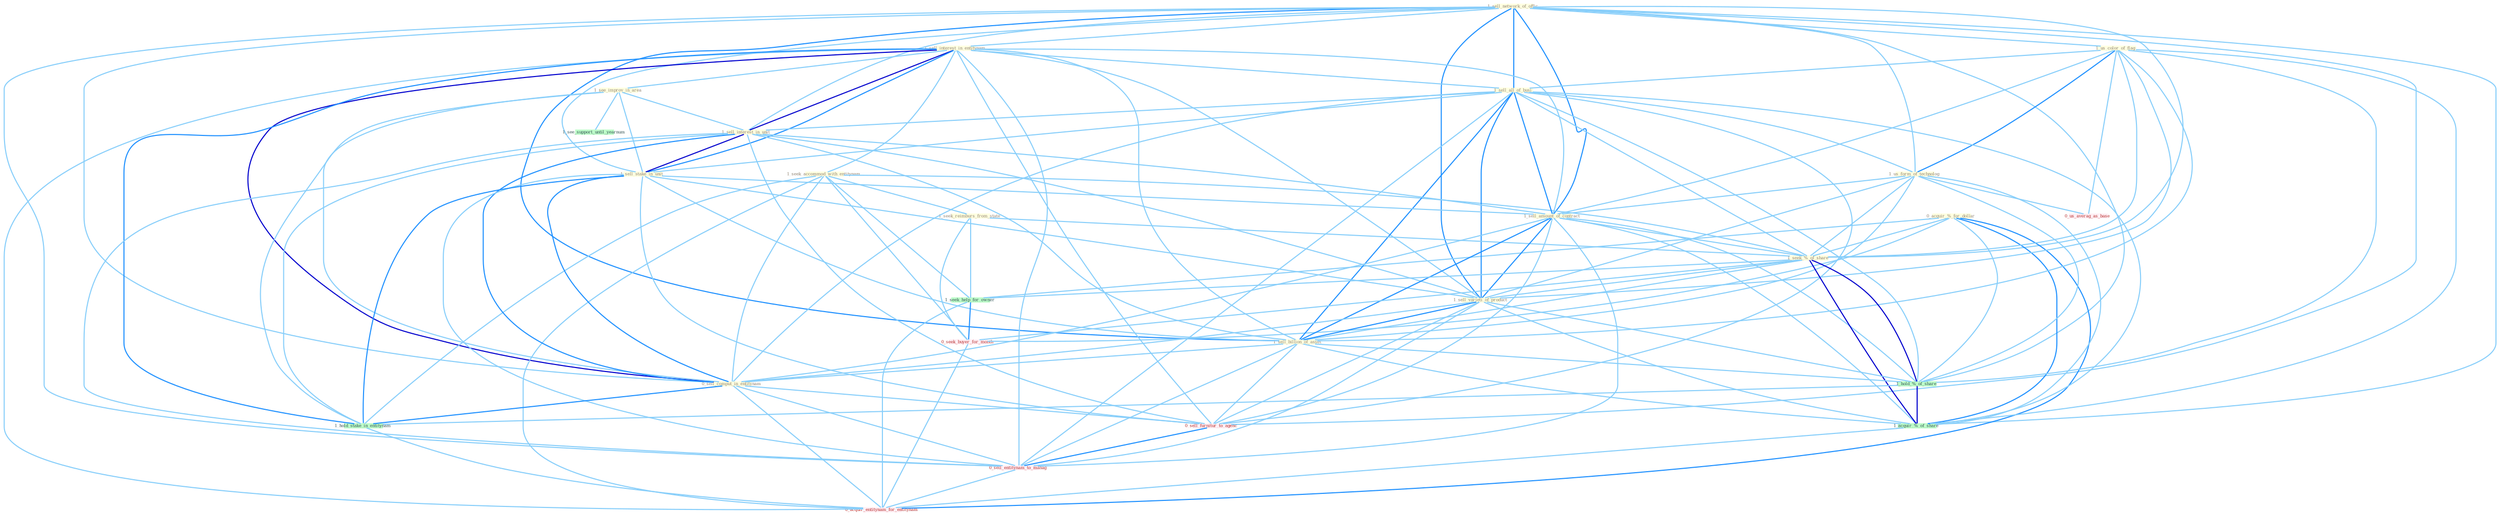 Graph G{ 
    node
    [shape=polygon,style=filled,width=.5,height=.06,color="#BDFCC9",fixedsize=true,fontsize=4,
    fontcolor="#2f4f4f"];
    {node
    [color="#ffffe0", fontcolor="#8b7d6b"] "1_sell_network_of_offic " "1_sell_interest_in_entitynam " "0_acquir_%_for_dollar " "1_see_improv_in_area " "1_seek_accommod_with_entitynam " "1_us_color_of_flag " "1_sell_all_of_busi " "1_sell_interest_in_unit " "1_us_form_of_technolog " "1_seek_reimburs_from_state " "1_sell_stake_in_unit " "1_sell_amount_of_contract " "1_seek_%_of_share " "1_sell_varieti_of_product " "1_sell_billion_of_asset " "0_sell_comput_in_entitynam "}
{node [color="#fff0f5", fontcolor="#b22222"] "0_seek_buyer_for_month " "0_sell_furnitur_to_agenc " "0_us_averag_as_base " "0_sell_entitynam_to_manag " "0_acquir_entitynam_for_entitynam "}
edge [color="#B0E2FF"];

	"1_sell_network_of_offic " -- "1_sell_interest_in_entitynam " [w="1", color="#87cefa" ];
	"1_sell_network_of_offic " -- "1_us_color_of_flag " [w="1", color="#87cefa" ];
	"1_sell_network_of_offic " -- "1_sell_all_of_busi " [w="2", color="#1e90ff" , len=0.8];
	"1_sell_network_of_offic " -- "1_sell_interest_in_unit " [w="1", color="#87cefa" ];
	"1_sell_network_of_offic " -- "1_us_form_of_technolog " [w="1", color="#87cefa" ];
	"1_sell_network_of_offic " -- "1_sell_stake_in_unit " [w="1", color="#87cefa" ];
	"1_sell_network_of_offic " -- "1_sell_amount_of_contract " [w="2", color="#1e90ff" , len=0.8];
	"1_sell_network_of_offic " -- "1_seek_%_of_share " [w="1", color="#87cefa" ];
	"1_sell_network_of_offic " -- "1_sell_varieti_of_product " [w="2", color="#1e90ff" , len=0.8];
	"1_sell_network_of_offic " -- "1_sell_billion_of_asset " [w="2", color="#1e90ff" , len=0.8];
	"1_sell_network_of_offic " -- "0_sell_comput_in_entitynam " [w="1", color="#87cefa" ];
	"1_sell_network_of_offic " -- "1_hold_%_of_share " [w="1", color="#87cefa" ];
	"1_sell_network_of_offic " -- "1_acquir_%_of_share " [w="1", color="#87cefa" ];
	"1_sell_network_of_offic " -- "0_sell_furnitur_to_agenc " [w="1", color="#87cefa" ];
	"1_sell_network_of_offic " -- "0_sell_entitynam_to_manag " [w="1", color="#87cefa" ];
	"1_sell_interest_in_entitynam " -- "1_see_improv_in_area " [w="1", color="#87cefa" ];
	"1_sell_interest_in_entitynam " -- "1_seek_accommod_with_entitynam " [w="1", color="#87cefa" ];
	"1_sell_interest_in_entitynam " -- "1_sell_all_of_busi " [w="1", color="#87cefa" ];
	"1_sell_interest_in_entitynam " -- "1_sell_interest_in_unit " [w="3", color="#0000cd" , len=0.6];
	"1_sell_interest_in_entitynam " -- "1_sell_stake_in_unit " [w="2", color="#1e90ff" , len=0.8];
	"1_sell_interest_in_entitynam " -- "1_sell_amount_of_contract " [w="1", color="#87cefa" ];
	"1_sell_interest_in_entitynam " -- "1_sell_varieti_of_product " [w="1", color="#87cefa" ];
	"1_sell_interest_in_entitynam " -- "1_sell_billion_of_asset " [w="1", color="#87cefa" ];
	"1_sell_interest_in_entitynam " -- "0_sell_comput_in_entitynam " [w="3", color="#0000cd" , len=0.6];
	"1_sell_interest_in_entitynam " -- "1_hold_stake_in_entitynam " [w="2", color="#1e90ff" , len=0.8];
	"1_sell_interest_in_entitynam " -- "0_sell_furnitur_to_agenc " [w="1", color="#87cefa" ];
	"1_sell_interest_in_entitynam " -- "0_sell_entitynam_to_manag " [w="1", color="#87cefa" ];
	"1_sell_interest_in_entitynam " -- "0_acquir_entitynam_for_entitynam " [w="1", color="#87cefa" ];
	"0_acquir_%_for_dollar " -- "1_seek_%_of_share " [w="1", color="#87cefa" ];
	"0_acquir_%_for_dollar " -- "1_hold_%_of_share " [w="1", color="#87cefa" ];
	"0_acquir_%_for_dollar " -- "1_seek_help_for_owner " [w="1", color="#87cefa" ];
	"0_acquir_%_for_dollar " -- "0_seek_buyer_for_month " [w="1", color="#87cefa" ];
	"0_acquir_%_for_dollar " -- "1_acquir_%_of_share " [w="2", color="#1e90ff" , len=0.8];
	"0_acquir_%_for_dollar " -- "0_acquir_entitynam_for_entitynam " [w="2", color="#1e90ff" , len=0.8];
	"1_see_improv_in_area " -- "1_sell_interest_in_unit " [w="1", color="#87cefa" ];
	"1_see_improv_in_area " -- "1_sell_stake_in_unit " [w="1", color="#87cefa" ];
	"1_see_improv_in_area " -- "0_sell_comput_in_entitynam " [w="1", color="#87cefa" ];
	"1_see_improv_in_area " -- "1_hold_stake_in_entitynam " [w="1", color="#87cefa" ];
	"1_see_improv_in_area " -- "1_see_support_until_yearnum " [w="1", color="#87cefa" ];
	"1_seek_accommod_with_entitynam " -- "1_seek_reimburs_from_state " [w="1", color="#87cefa" ];
	"1_seek_accommod_with_entitynam " -- "1_seek_%_of_share " [w="1", color="#87cefa" ];
	"1_seek_accommod_with_entitynam " -- "0_sell_comput_in_entitynam " [w="1", color="#87cefa" ];
	"1_seek_accommod_with_entitynam " -- "1_hold_stake_in_entitynam " [w="1", color="#87cefa" ];
	"1_seek_accommod_with_entitynam " -- "1_seek_help_for_owner " [w="1", color="#87cefa" ];
	"1_seek_accommod_with_entitynam " -- "0_seek_buyer_for_month " [w="1", color="#87cefa" ];
	"1_seek_accommod_with_entitynam " -- "0_acquir_entitynam_for_entitynam " [w="1", color="#87cefa" ];
	"1_us_color_of_flag " -- "1_sell_all_of_busi " [w="1", color="#87cefa" ];
	"1_us_color_of_flag " -- "1_us_form_of_technolog " [w="2", color="#1e90ff" , len=0.8];
	"1_us_color_of_flag " -- "1_sell_amount_of_contract " [w="1", color="#87cefa" ];
	"1_us_color_of_flag " -- "1_seek_%_of_share " [w="1", color="#87cefa" ];
	"1_us_color_of_flag " -- "1_sell_varieti_of_product " [w="1", color="#87cefa" ];
	"1_us_color_of_flag " -- "1_sell_billion_of_asset " [w="1", color="#87cefa" ];
	"1_us_color_of_flag " -- "1_hold_%_of_share " [w="1", color="#87cefa" ];
	"1_us_color_of_flag " -- "1_acquir_%_of_share " [w="1", color="#87cefa" ];
	"1_us_color_of_flag " -- "0_us_averag_as_base " [w="1", color="#87cefa" ];
	"1_sell_all_of_busi " -- "1_sell_interest_in_unit " [w="1", color="#87cefa" ];
	"1_sell_all_of_busi " -- "1_us_form_of_technolog " [w="1", color="#87cefa" ];
	"1_sell_all_of_busi " -- "1_sell_stake_in_unit " [w="1", color="#87cefa" ];
	"1_sell_all_of_busi " -- "1_sell_amount_of_contract " [w="2", color="#1e90ff" , len=0.8];
	"1_sell_all_of_busi " -- "1_seek_%_of_share " [w="1", color="#87cefa" ];
	"1_sell_all_of_busi " -- "1_sell_varieti_of_product " [w="2", color="#1e90ff" , len=0.8];
	"1_sell_all_of_busi " -- "1_sell_billion_of_asset " [w="2", color="#1e90ff" , len=0.8];
	"1_sell_all_of_busi " -- "0_sell_comput_in_entitynam " [w="1", color="#87cefa" ];
	"1_sell_all_of_busi " -- "1_hold_%_of_share " [w="1", color="#87cefa" ];
	"1_sell_all_of_busi " -- "1_acquir_%_of_share " [w="1", color="#87cefa" ];
	"1_sell_all_of_busi " -- "0_sell_furnitur_to_agenc " [w="1", color="#87cefa" ];
	"1_sell_all_of_busi " -- "0_sell_entitynam_to_manag " [w="1", color="#87cefa" ];
	"1_sell_interest_in_unit " -- "1_sell_stake_in_unit " [w="3", color="#0000cd" , len=0.6];
	"1_sell_interest_in_unit " -- "1_sell_amount_of_contract " [w="1", color="#87cefa" ];
	"1_sell_interest_in_unit " -- "1_sell_varieti_of_product " [w="1", color="#87cefa" ];
	"1_sell_interest_in_unit " -- "1_sell_billion_of_asset " [w="1", color="#87cefa" ];
	"1_sell_interest_in_unit " -- "0_sell_comput_in_entitynam " [w="2", color="#1e90ff" , len=0.8];
	"1_sell_interest_in_unit " -- "1_hold_stake_in_entitynam " [w="1", color="#87cefa" ];
	"1_sell_interest_in_unit " -- "0_sell_furnitur_to_agenc " [w="1", color="#87cefa" ];
	"1_sell_interest_in_unit " -- "0_sell_entitynam_to_manag " [w="1", color="#87cefa" ];
	"1_us_form_of_technolog " -- "1_sell_amount_of_contract " [w="1", color="#87cefa" ];
	"1_us_form_of_technolog " -- "1_seek_%_of_share " [w="1", color="#87cefa" ];
	"1_us_form_of_technolog " -- "1_sell_varieti_of_product " [w="1", color="#87cefa" ];
	"1_us_form_of_technolog " -- "1_sell_billion_of_asset " [w="1", color="#87cefa" ];
	"1_us_form_of_technolog " -- "1_hold_%_of_share " [w="1", color="#87cefa" ];
	"1_us_form_of_technolog " -- "1_acquir_%_of_share " [w="1", color="#87cefa" ];
	"1_us_form_of_technolog " -- "0_us_averag_as_base " [w="1", color="#87cefa" ];
	"1_seek_reimburs_from_state " -- "1_seek_%_of_share " [w="1", color="#87cefa" ];
	"1_seek_reimburs_from_state " -- "1_seek_help_for_owner " [w="1", color="#87cefa" ];
	"1_seek_reimburs_from_state " -- "0_seek_buyer_for_month " [w="1", color="#87cefa" ];
	"1_sell_stake_in_unit " -- "1_sell_amount_of_contract " [w="1", color="#87cefa" ];
	"1_sell_stake_in_unit " -- "1_sell_varieti_of_product " [w="1", color="#87cefa" ];
	"1_sell_stake_in_unit " -- "1_sell_billion_of_asset " [w="1", color="#87cefa" ];
	"1_sell_stake_in_unit " -- "0_sell_comput_in_entitynam " [w="2", color="#1e90ff" , len=0.8];
	"1_sell_stake_in_unit " -- "1_hold_stake_in_entitynam " [w="2", color="#1e90ff" , len=0.8];
	"1_sell_stake_in_unit " -- "0_sell_furnitur_to_agenc " [w="1", color="#87cefa" ];
	"1_sell_stake_in_unit " -- "0_sell_entitynam_to_manag " [w="1", color="#87cefa" ];
	"1_sell_amount_of_contract " -- "1_seek_%_of_share " [w="1", color="#87cefa" ];
	"1_sell_amount_of_contract " -- "1_sell_varieti_of_product " [w="2", color="#1e90ff" , len=0.8];
	"1_sell_amount_of_contract " -- "1_sell_billion_of_asset " [w="2", color="#1e90ff" , len=0.8];
	"1_sell_amount_of_contract " -- "0_sell_comput_in_entitynam " [w="1", color="#87cefa" ];
	"1_sell_amount_of_contract " -- "1_hold_%_of_share " [w="1", color="#87cefa" ];
	"1_sell_amount_of_contract " -- "1_acquir_%_of_share " [w="1", color="#87cefa" ];
	"1_sell_amount_of_contract " -- "0_sell_furnitur_to_agenc " [w="1", color="#87cefa" ];
	"1_sell_amount_of_contract " -- "0_sell_entitynam_to_manag " [w="1", color="#87cefa" ];
	"1_seek_%_of_share " -- "1_sell_varieti_of_product " [w="1", color="#87cefa" ];
	"1_seek_%_of_share " -- "1_sell_billion_of_asset " [w="1", color="#87cefa" ];
	"1_seek_%_of_share " -- "1_hold_%_of_share " [w="3", color="#0000cd" , len=0.6];
	"1_seek_%_of_share " -- "1_seek_help_for_owner " [w="1", color="#87cefa" ];
	"1_seek_%_of_share " -- "0_seek_buyer_for_month " [w="1", color="#87cefa" ];
	"1_seek_%_of_share " -- "1_acquir_%_of_share " [w="3", color="#0000cd" , len=0.6];
	"1_sell_varieti_of_product " -- "1_sell_billion_of_asset " [w="2", color="#1e90ff" , len=0.8];
	"1_sell_varieti_of_product " -- "0_sell_comput_in_entitynam " [w="1", color="#87cefa" ];
	"1_sell_varieti_of_product " -- "1_hold_%_of_share " [w="1", color="#87cefa" ];
	"1_sell_varieti_of_product " -- "1_acquir_%_of_share " [w="1", color="#87cefa" ];
	"1_sell_varieti_of_product " -- "0_sell_furnitur_to_agenc " [w="1", color="#87cefa" ];
	"1_sell_varieti_of_product " -- "0_sell_entitynam_to_manag " [w="1", color="#87cefa" ];
	"1_sell_billion_of_asset " -- "0_sell_comput_in_entitynam " [w="1", color="#87cefa" ];
	"1_sell_billion_of_asset " -- "1_hold_%_of_share " [w="1", color="#87cefa" ];
	"1_sell_billion_of_asset " -- "1_acquir_%_of_share " [w="1", color="#87cefa" ];
	"1_sell_billion_of_asset " -- "0_sell_furnitur_to_agenc " [w="1", color="#87cefa" ];
	"1_sell_billion_of_asset " -- "0_sell_entitynam_to_manag " [w="1", color="#87cefa" ];
	"0_sell_comput_in_entitynam " -- "1_hold_stake_in_entitynam " [w="2", color="#1e90ff" , len=0.8];
	"0_sell_comput_in_entitynam " -- "0_sell_furnitur_to_agenc " [w="1", color="#87cefa" ];
	"0_sell_comput_in_entitynam " -- "0_sell_entitynam_to_manag " [w="1", color="#87cefa" ];
	"0_sell_comput_in_entitynam " -- "0_acquir_entitynam_for_entitynam " [w="1", color="#87cefa" ];
	"1_hold_%_of_share " -- "1_hold_stake_in_entitynam " [w="1", color="#87cefa" ];
	"1_hold_%_of_share " -- "1_acquir_%_of_share " [w="3", color="#0000cd" , len=0.6];
	"1_hold_stake_in_entitynam " -- "0_acquir_entitynam_for_entitynam " [w="1", color="#87cefa" ];
	"1_seek_help_for_owner " -- "0_seek_buyer_for_month " [w="2", color="#1e90ff" , len=0.8];
	"1_seek_help_for_owner " -- "0_acquir_entitynam_for_entitynam " [w="1", color="#87cefa" ];
	"0_seek_buyer_for_month " -- "0_acquir_entitynam_for_entitynam " [w="1", color="#87cefa" ];
	"1_acquir_%_of_share " -- "0_acquir_entitynam_for_entitynam " [w="1", color="#87cefa" ];
	"0_sell_furnitur_to_agenc " -- "0_sell_entitynam_to_manag " [w="2", color="#1e90ff" , len=0.8];
	"0_sell_entitynam_to_manag " -- "0_acquir_entitynam_for_entitynam " [w="1", color="#87cefa" ];
}